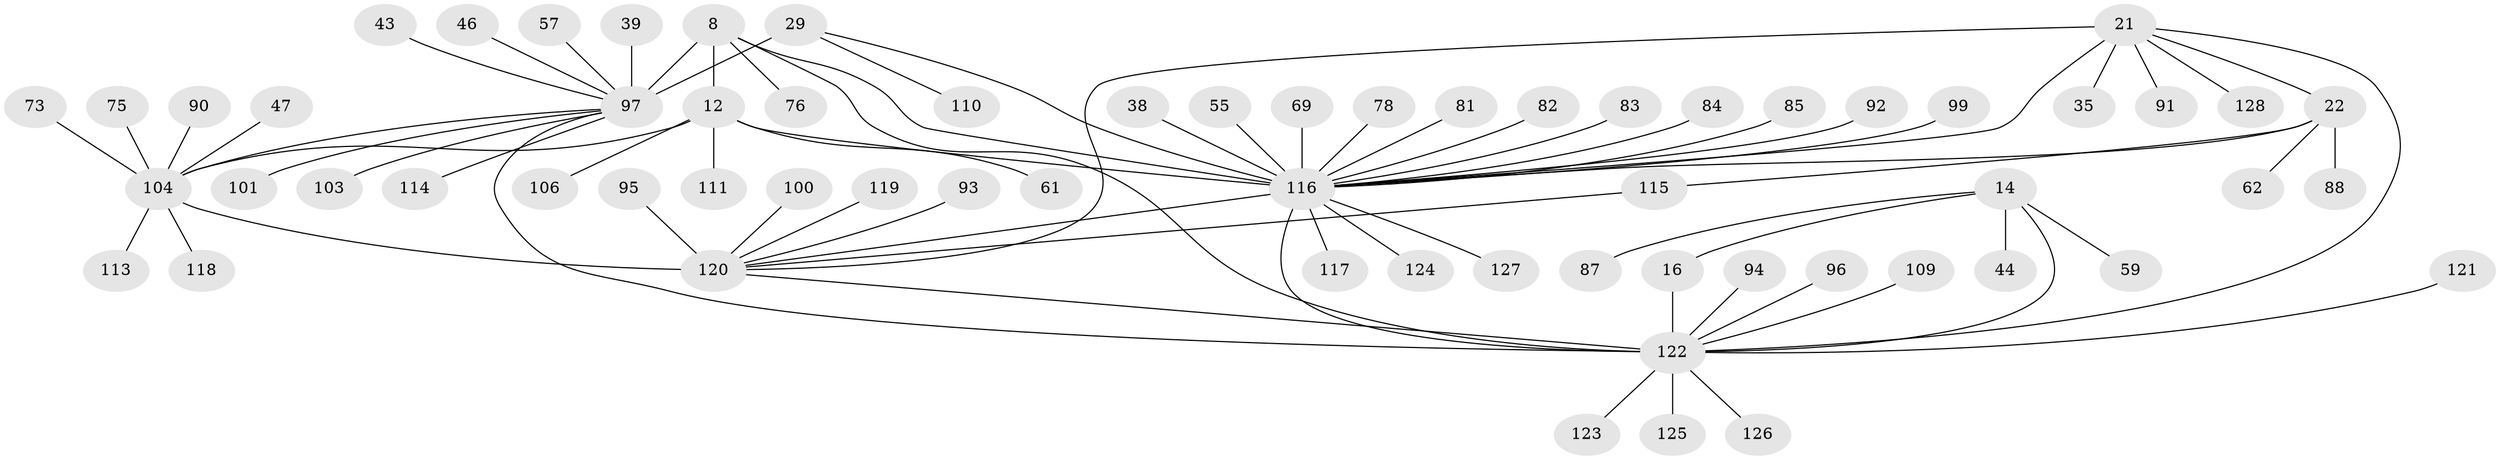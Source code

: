 // original degree distribution, {7: 0.0546875, 9: 0.0078125, 12: 0.015625, 13: 0.0234375, 8: 0.046875, 5: 0.0234375, 10: 0.015625, 6: 0.03125, 18: 0.0078125, 14: 0.0078125, 1: 0.5703125, 3: 0.0234375, 4: 0.0078125, 2: 0.1640625}
// Generated by graph-tools (version 1.1) at 2025/54/03/09/25 04:54:04]
// undirected, 64 vertices, 75 edges
graph export_dot {
graph [start="1"]
  node [color=gray90,style=filled];
  8 [super="+7"];
  12 [super="+9"];
  14 [super="+13"];
  16 [super="+15"];
  21 [super="+19"];
  22 [super="+20"];
  29 [super="+27"];
  35;
  38;
  39;
  43;
  44;
  46;
  47;
  55;
  57;
  59;
  61;
  62;
  69;
  73;
  75;
  76;
  78;
  81;
  82;
  83;
  84 [super="+49+79"];
  85;
  87;
  88;
  90;
  91 [super="+36"];
  92;
  93;
  94;
  95;
  96;
  97 [super="+74+28+37+30"];
  99;
  100;
  101;
  103;
  104 [super="+51+6+31"];
  106;
  109;
  110 [super="+63"];
  111;
  113;
  114 [super="+105"];
  115 [super="+98"];
  116 [super="+53+112+71+72+86"];
  117;
  118;
  119;
  120 [super="+54+5+40+65+66+68+70"];
  121;
  122 [super="+107+18+77+108+32+41+50+56+58+60+64"];
  123 [super="+52"];
  124 [super="+89"];
  125;
  126;
  127;
  128;
  8 -- 12 [weight=4];
  8 -- 76;
  8 -- 122;
  8 -- 116 [weight=4];
  8 -- 97;
  12 -- 61;
  12 -- 106;
  12 -- 111;
  12 -- 116 [weight=6];
  12 -- 104;
  14 -- 16 [weight=4];
  14 -- 44;
  14 -- 59;
  14 -- 87;
  14 -- 122 [weight=4];
  16 -- 122 [weight=4];
  21 -- 22 [weight=4];
  21 -- 128;
  21 -- 35;
  21 -- 120 [weight=2];
  21 -- 91;
  21 -- 122;
  21 -- 116 [weight=4];
  22 -- 88;
  22 -- 62;
  22 -- 115;
  22 -- 116 [weight=4];
  29 -- 110;
  29 -- 97 [weight=8];
  29 -- 116;
  38 -- 116;
  39 -- 97;
  43 -- 97;
  46 -- 97;
  47 -- 104;
  55 -- 116;
  57 -- 97;
  69 -- 116;
  73 -- 104;
  75 -- 104;
  78 -- 116;
  81 -- 116;
  82 -- 116;
  83 -- 116;
  84 -- 116;
  85 -- 116;
  90 -- 104;
  92 -- 116;
  93 -- 120;
  94 -- 122;
  95 -- 120;
  96 -- 122;
  97 -- 103;
  97 -- 114;
  97 -- 122;
  97 -- 101;
  97 -- 104;
  99 -- 116;
  100 -- 120;
  104 -- 113;
  104 -- 118;
  104 -- 120 [weight=8];
  109 -- 122;
  115 -- 120;
  116 -- 117;
  116 -- 122 [weight=5];
  116 -- 127;
  116 -- 120;
  116 -- 124;
  119 -- 120;
  120 -- 122 [weight=2];
  121 -- 122;
  122 -- 123;
  122 -- 125;
  122 -- 126;
}
